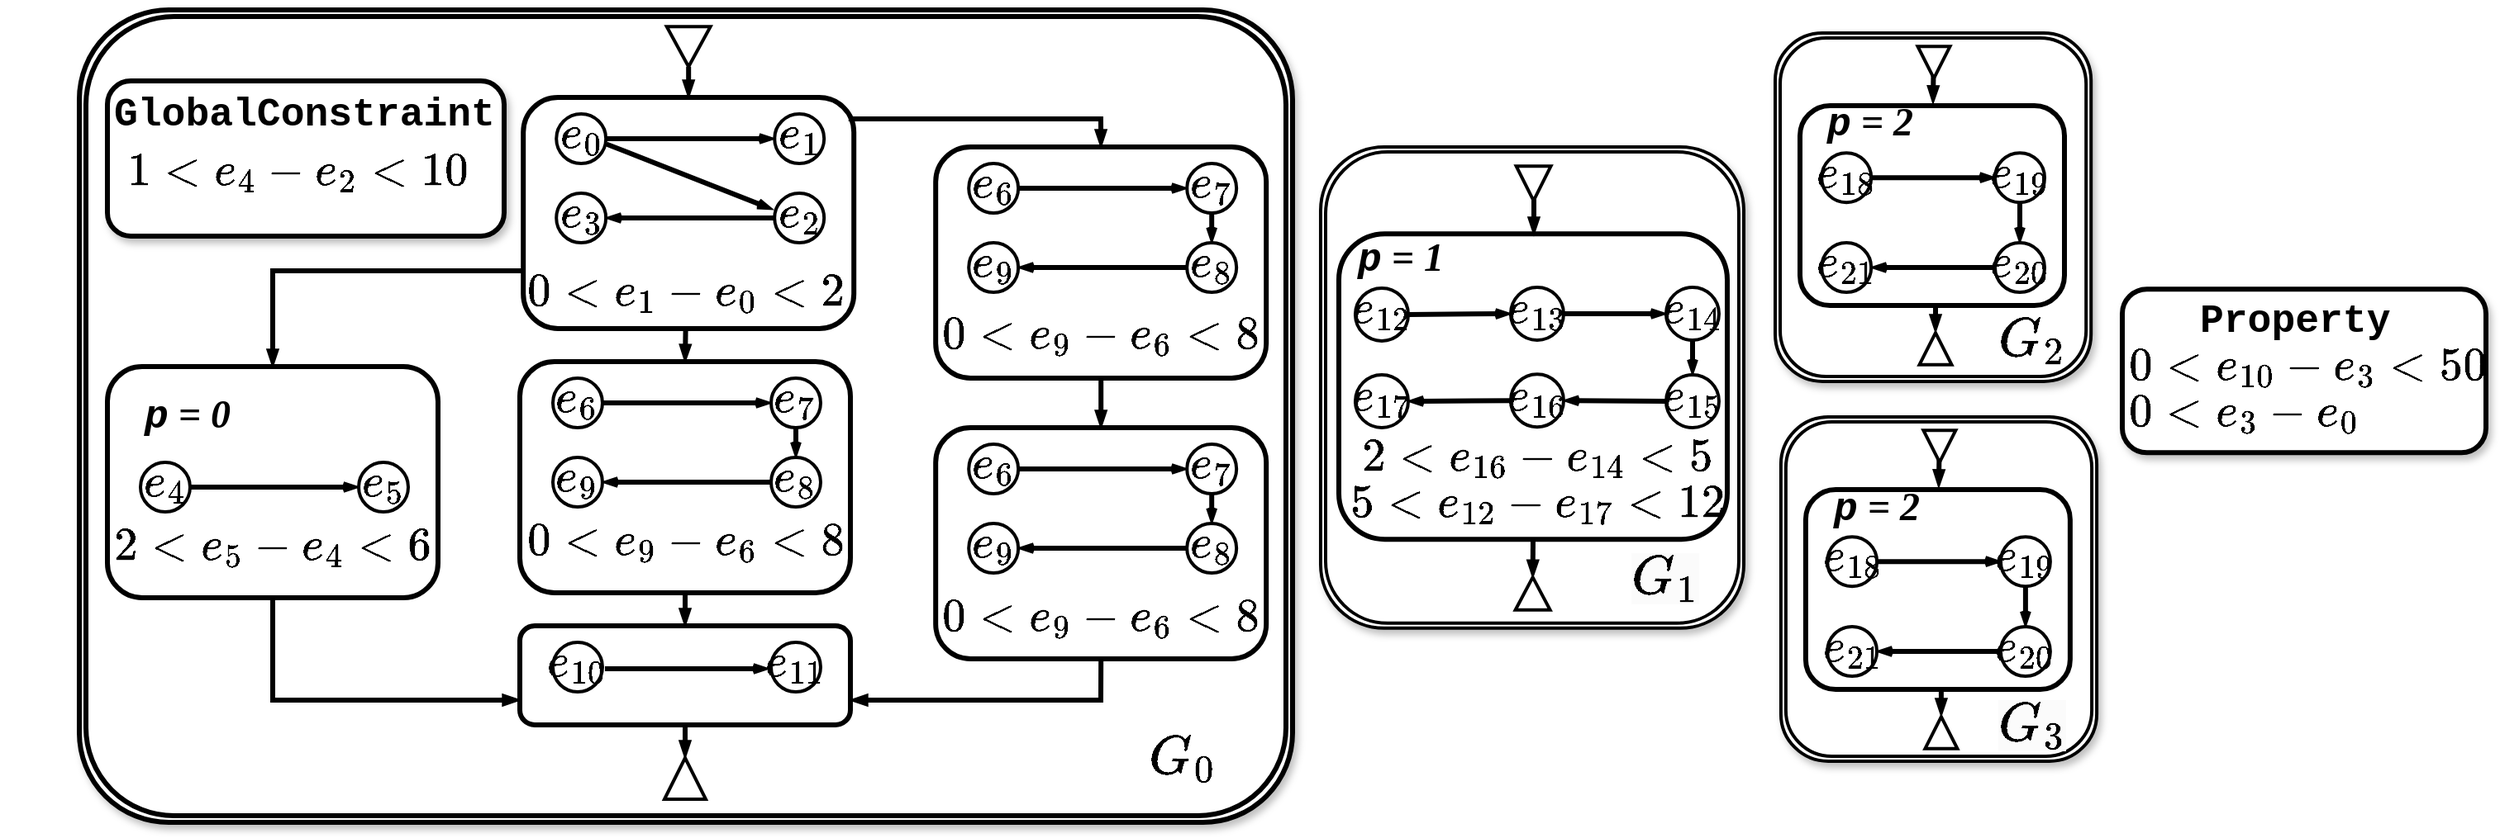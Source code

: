 <mxfile version="26.0.11">
  <diagram name="第 1 页" id="A0YR7lJyfYGj7gNkB49V">
    <mxGraphModel dx="1597" dy="1079" grid="1" gridSize="10" guides="1" tooltips="1" connect="1" arrows="1" fold="1" page="1" pageScale="1" pageWidth="850" pageHeight="1100" math="1" shadow="0">
      <root>
        <mxCell id="0" />
        <mxCell id="1" parent="0" />
        <mxCell id="TJSzPepRoVHSVJyFHpY5-1" value="" style="shape=ext;double=1;rounded=1;whiteSpace=wrap;html=1;strokeWidth=3;container=0;shadow=1;arcSize=11;fontColor=#000000;" vertex="1" parent="1">
          <mxGeometry x="117.997" y="180" width="734" height="492" as="geometry" />
        </mxCell>
        <mxCell id="TJSzPepRoVHSVJyFHpY5-2" value="" style="rounded=1;whiteSpace=wrap;html=1;strokeWidth=3;fontColor=#000000;" vertex="1" parent="1">
          <mxGeometry x="636.097" y="433" width="200" height="140" as="geometry" />
        </mxCell>
        <mxCell id="TJSzPepRoVHSVJyFHpY5-3" value="&lt;div style=&quot;text-align: left;&quot;&gt;&lt;span style=&quot;background-color: initial;&quot;&gt;&lt;font face=&quot;Courier New&quot; style=&quot;font-size: 24px;&quot;&gt;&lt;b style=&quot;&quot;&gt;\(0 &amp;lt; e_9 - e_6 &amp;lt; 8\)&lt;/b&gt;&lt;/font&gt;&lt;/span&gt;&lt;/div&gt;" style="text;html=1;align=center;verticalAlign=middle;resizable=0;points=[];autosize=1;strokeWidth=3;fontColor=#000000;" vertex="1" parent="1">
          <mxGeometry x="571.1" y="530.004" width="330" height="40" as="geometry" />
        </mxCell>
        <mxCell id="TJSzPepRoVHSVJyFHpY5-4" value="&lt;div style=&quot;text-align: left;&quot;&gt;&lt;span style=&quot;background-color: initial;&quot;&gt;&lt;font face=&quot;Courier New&quot; style=&quot;font-size: 24px;&quot;&gt;&lt;b style=&quot;&quot;&gt;\(e_7\)&lt;/b&gt;&lt;/font&gt;&lt;/span&gt;&lt;/div&gt;" style="ellipse;whiteSpace=wrap;html=1;aspect=fixed;strokeWidth=2;fontColor=#000000;" vertex="1" parent="1">
          <mxGeometry x="788.097" y="443" width="30" height="30" as="geometry" />
        </mxCell>
        <mxCell id="TJSzPepRoVHSVJyFHpY5-5" value="&lt;div style=&quot;text-align: left;&quot;&gt;&lt;span style=&quot;background-color: initial;&quot;&gt;&lt;font face=&quot;Courier New&quot; style=&quot;font-size: 24px;&quot;&gt;&lt;b style=&quot;&quot;&gt;\(e_6\)&lt;/b&gt;&lt;/font&gt;&lt;/span&gt;&lt;/div&gt;" style="ellipse;whiteSpace=wrap;html=1;aspect=fixed;strokeWidth=2;fontColor=#000000;" vertex="1" parent="1">
          <mxGeometry x="656.097" y="443" width="30" height="30" as="geometry" />
        </mxCell>
        <mxCell id="TJSzPepRoVHSVJyFHpY5-6" value="&lt;div style=&quot;text-align: left;&quot;&gt;&lt;span style=&quot;background-color: initial;&quot;&gt;&lt;font face=&quot;Courier New&quot; style=&quot;font-size: 24px;&quot;&gt;&lt;b style=&quot;&quot;&gt;\(e_9\)&lt;/b&gt;&lt;/font&gt;&lt;/span&gt;&lt;/div&gt;" style="ellipse;whiteSpace=wrap;html=1;aspect=fixed;strokeWidth=2;fontColor=#000000;" vertex="1" parent="1">
          <mxGeometry x="656.097" y="491" width="30" height="30" as="geometry" />
        </mxCell>
        <mxCell id="TJSzPepRoVHSVJyFHpY5-7" value="&lt;div style=&quot;text-align: left;&quot;&gt;&lt;span style=&quot;background-color: initial;&quot;&gt;&lt;font face=&quot;Courier New&quot; style=&quot;font-size: 24px;&quot;&gt;&lt;b style=&quot;&quot;&gt;\(e_8\)&lt;/b&gt;&lt;/font&gt;&lt;/span&gt;&lt;/div&gt;" style="ellipse;whiteSpace=wrap;html=1;aspect=fixed;strokeWidth=2;fontColor=#000000;" vertex="1" parent="1">
          <mxGeometry x="788.097" y="491" width="30" height="30" as="geometry" />
        </mxCell>
        <mxCell id="TJSzPepRoVHSVJyFHpY5-8" style="rounded=0;orthogonalLoop=1;jettySize=auto;html=1;endArrow=openThin;endFill=0;strokeWidth=3;endSize=3;entryX=0;entryY=0.5;entryDx=0;entryDy=0;exitX=1;exitY=0.5;exitDx=0;exitDy=0;startSize=3;fontColor=#000000;" edge="1" parent="1" source="TJSzPepRoVHSVJyFHpY5-5" target="TJSzPepRoVHSVJyFHpY5-4">
          <mxGeometry relative="1" as="geometry">
            <mxPoint x="486.722" y="487.849" as="sourcePoint" />
            <mxPoint x="494.332" y="489.164" as="targetPoint" />
          </mxGeometry>
        </mxCell>
        <mxCell id="TJSzPepRoVHSVJyFHpY5-9" style="rounded=0;orthogonalLoop=1;jettySize=auto;html=1;endArrow=openThin;endFill=0;strokeWidth=3;endSize=3;entryX=1;entryY=0.5;entryDx=0;entryDy=0;exitX=0;exitY=0.5;exitDx=0;exitDy=0;startSize=3;fontColor=#000000;" edge="1" parent="1" source="TJSzPepRoVHSVJyFHpY5-7" target="TJSzPepRoVHSVJyFHpY5-6">
          <mxGeometry relative="1" as="geometry">
            <mxPoint x="696.097" y="468" as="sourcePoint" />
            <mxPoint x="798.097" y="468" as="targetPoint" />
            <Array as="points" />
          </mxGeometry>
        </mxCell>
        <mxCell id="TJSzPepRoVHSVJyFHpY5-10" style="rounded=0;orthogonalLoop=1;jettySize=auto;html=1;endArrow=openThin;endFill=0;strokeWidth=3;endSize=3;entryX=0.5;entryY=0;entryDx=0;entryDy=0;exitX=0.5;exitY=1;exitDx=0;exitDy=0;startSize=3;fontColor=#000000;" edge="1" parent="1" source="TJSzPepRoVHSVJyFHpY5-4" target="TJSzPepRoVHSVJyFHpY5-7">
          <mxGeometry relative="1" as="geometry">
            <mxPoint x="798.097" y="513" as="sourcePoint" />
            <mxPoint x="696.097" y="513" as="targetPoint" />
            <Array as="points" />
          </mxGeometry>
        </mxCell>
        <mxCell id="TJSzPepRoVHSVJyFHpY5-11" value="" style="triangle;whiteSpace=wrap;html=1;rotation=90;fontColor=#000000;strokeWidth=2;" vertex="1" parent="1">
          <mxGeometry x="474.457" y="189" width="24.27" height="26.46" as="geometry" />
        </mxCell>
        <mxCell id="TJSzPepRoVHSVJyFHpY5-12" value="" style="rounded=1;whiteSpace=wrap;html=1;shadow=1;strokeWidth=3;fontColor=#000000;" vertex="1" parent="1">
          <mxGeometry x="134.997" y="223" width="240" height="94" as="geometry" />
        </mxCell>
        <mxCell id="TJSzPepRoVHSVJyFHpY5-13" value="&lt;span style=&quot;font-style: normal; font-variant-ligatures: normal; font-variant-caps: normal; letter-spacing: normal; orphans: 2; text-align: left; text-indent: 0px; text-transform: none; widows: 2; word-spacing: 0px; -webkit-text-stroke-width: 0px; white-space: nowrap; text-decoration-thickness: initial; text-decoration-style: initial; text-decoration-color: initial; float: none; display: inline !important;&quot;&gt;&lt;font style=&quot;font-size: 24px;&quot; face=&quot;Courier New&quot;&gt;&lt;b style=&quot;&quot;&gt;GlobalConstraint&lt;/b&gt;&lt;/font&gt;&lt;/span&gt;" style="text;whiteSpace=wrap;html=1;shadow=1;rounded=1;fontColor=#000000;" vertex="1" parent="1">
          <mxGeometry x="137.097" y="223" width="146.8" height="25.57" as="geometry" />
        </mxCell>
        <mxCell id="TJSzPepRoVHSVJyFHpY5-14" value="&lt;font style=&quot;font-size: 24px;&quot;&gt;\(1 &amp;lt; e_4 - e_2 &amp;lt; 10\)&lt;/font&gt;" style="text;html=1;align=center;verticalAlign=middle;whiteSpace=wrap;rounded=0;fontColor=#000000;" vertex="1" parent="1">
          <mxGeometry x="154.997" y="258.14" width="190" height="40" as="geometry" />
        </mxCell>
        <mxCell id="TJSzPepRoVHSVJyFHpY5-15" value="" style="triangle;whiteSpace=wrap;html=1;rotation=90;flipV=1;flipH=1;fontColor=#000000;strokeWidth=2;" vertex="1" parent="1">
          <mxGeometry x="471.997" y="633" width="25" height="25" as="geometry" />
        </mxCell>
        <mxCell id="TJSzPepRoVHSVJyFHpY5-16" value="" style="rounded=1;whiteSpace=wrap;html=1;strokeWidth=3;fontColor=#000000;" vertex="1" parent="1">
          <mxGeometry x="384.497" y="553" width="200" height="60" as="geometry" />
        </mxCell>
        <mxCell id="TJSzPepRoVHSVJyFHpY5-17" value="&lt;div style=&quot;text-align: left;&quot;&gt;&lt;span style=&quot;background-color: initial;&quot;&gt;&lt;font face=&quot;Courier New&quot; style=&quot;font-size: 24px;&quot;&gt;&lt;b style=&quot;&quot;&gt;\(e_{11}\)&lt;/b&gt;&lt;/font&gt;&lt;/span&gt;&lt;/div&gt;" style="ellipse;whiteSpace=wrap;html=1;aspect=fixed;strokeWidth=2;fontColor=#000000;" vertex="1" parent="1">
          <mxGeometry x="536.497" y="563" width="30" height="30" as="geometry" />
        </mxCell>
        <mxCell id="TJSzPepRoVHSVJyFHpY5-18" value="&lt;div style=&quot;text-align: left;&quot;&gt;&lt;span style=&quot;background-color: initial;&quot;&gt;&lt;font face=&quot;Courier New&quot; style=&quot;font-size: 24px;&quot;&gt;&lt;b style=&quot;&quot;&gt;\(e_{10}\)&lt;/b&gt;&lt;/font&gt;&lt;/span&gt;&lt;/div&gt;" style="ellipse;whiteSpace=wrap;html=1;aspect=fixed;strokeWidth=2;fontColor=#000000;" vertex="1" parent="1">
          <mxGeometry x="404.497" y="563" width="30" height="30" as="geometry" />
        </mxCell>
        <mxCell id="TJSzPepRoVHSVJyFHpY5-19" value="" style="rounded=1;whiteSpace=wrap;html=1;strokeWidth=3;fontColor=#000000;" vertex="1" parent="1">
          <mxGeometry x="386.597" y="233" width="200" height="140" as="geometry" />
        </mxCell>
        <mxCell id="TJSzPepRoVHSVJyFHpY5-20" value="&lt;div style=&quot;text-align: left;&quot;&gt;&lt;span style=&quot;background-color: initial;&quot;&gt;&lt;font face=&quot;Courier New&quot; style=&quot;font-size: 24px;&quot;&gt;&lt;b style=&quot;&quot;&gt;\(0 &amp;lt; e_1 - e_0 &amp;lt; 2\)&lt;/b&gt;&lt;/font&gt;&lt;/span&gt;&lt;/div&gt;" style="text;html=1;align=center;verticalAlign=middle;resizable=0;points=[];autosize=1;strokeWidth=3;fontColor=#000000;" vertex="1" parent="1">
          <mxGeometry x="319.5" y="333.004" width="330" height="40" as="geometry" />
        </mxCell>
        <mxCell id="TJSzPepRoVHSVJyFHpY5-21" value="&lt;div style=&quot;text-align: left;&quot;&gt;&lt;span style=&quot;background-color: initial;&quot;&gt;&lt;font face=&quot;Courier New&quot; style=&quot;font-size: 24px;&quot;&gt;&lt;b style=&quot;&quot;&gt;\(e_1\)&lt;/b&gt;&lt;/font&gt;&lt;/span&gt;&lt;/div&gt;" style="ellipse;whiteSpace=wrap;html=1;aspect=fixed;strokeWidth=2;fontColor=#000000;" vertex="1" parent="1">
          <mxGeometry x="538.597" y="243" width="30" height="30" as="geometry" />
        </mxCell>
        <mxCell id="TJSzPepRoVHSVJyFHpY5-22" value="&lt;div style=&quot;text-align: left;&quot;&gt;&lt;span style=&quot;background-color: initial;&quot;&gt;&lt;font face=&quot;Courier New&quot; style=&quot;font-size: 24px;&quot;&gt;&lt;b style=&quot;&quot;&gt;\(e_0\)&lt;/b&gt;&lt;/font&gt;&lt;/span&gt;&lt;/div&gt;" style="ellipse;whiteSpace=wrap;html=1;aspect=fixed;strokeWidth=2;fontColor=#000000;" vertex="1" parent="1">
          <mxGeometry x="406.597" y="243" width="30" height="30" as="geometry" />
        </mxCell>
        <mxCell id="TJSzPepRoVHSVJyFHpY5-23" value="&lt;div style=&quot;text-align: left;&quot;&gt;&lt;span style=&quot;background-color: initial;&quot;&gt;&lt;font face=&quot;Courier New&quot; style=&quot;font-size: 24px;&quot;&gt;&lt;b style=&quot;&quot;&gt;\(e_3\)&lt;/b&gt;&lt;/font&gt;&lt;/span&gt;&lt;/div&gt;" style="ellipse;whiteSpace=wrap;html=1;aspect=fixed;strokeWidth=2;fontColor=#000000;" vertex="1" parent="1">
          <mxGeometry x="406.597" y="291" width="30" height="30" as="geometry" />
        </mxCell>
        <mxCell id="TJSzPepRoVHSVJyFHpY5-24" value="&lt;div style=&quot;text-align: left;&quot;&gt;&lt;span style=&quot;background-color: initial;&quot;&gt;&lt;font face=&quot;Courier New&quot; style=&quot;font-size: 24px;&quot;&gt;&lt;b style=&quot;&quot;&gt;\(e_2\)&lt;/b&gt;&lt;/font&gt;&lt;/span&gt;&lt;/div&gt;" style="ellipse;whiteSpace=wrap;html=1;aspect=fixed;strokeWidth=2;fontColor=#000000;" vertex="1" parent="1">
          <mxGeometry x="538.597" y="291" width="30" height="30" as="geometry" />
        </mxCell>
        <mxCell id="TJSzPepRoVHSVJyFHpY5-25" style="rounded=0;orthogonalLoop=1;jettySize=auto;html=1;endArrow=openThin;endFill=0;strokeWidth=3;endSize=3;entryX=0;entryY=0.5;entryDx=0;entryDy=0;exitX=1;exitY=0.5;exitDx=0;exitDy=0;startSize=3;fontColor=#000000;" edge="1" parent="1" source="TJSzPepRoVHSVJyFHpY5-22" target="TJSzPepRoVHSVJyFHpY5-21">
          <mxGeometry relative="1" as="geometry">
            <mxPoint x="237.222" y="287.849" as="sourcePoint" />
            <mxPoint x="244.832" y="289.164" as="targetPoint" />
          </mxGeometry>
        </mxCell>
        <mxCell id="TJSzPepRoVHSVJyFHpY5-26" style="rounded=0;orthogonalLoop=1;jettySize=auto;html=1;endArrow=openThin;endFill=0;strokeWidth=3;endSize=3;entryX=1;entryY=0.5;entryDx=0;entryDy=0;exitX=0;exitY=0.5;exitDx=0;exitDy=0;startSize=3;fontColor=#000000;" edge="1" parent="1" source="TJSzPepRoVHSVJyFHpY5-24" target="TJSzPepRoVHSVJyFHpY5-23">
          <mxGeometry relative="1" as="geometry">
            <mxPoint x="446.597" y="268" as="sourcePoint" />
            <mxPoint x="548.597" y="268" as="targetPoint" />
            <Array as="points" />
          </mxGeometry>
        </mxCell>
        <mxCell id="TJSzPepRoVHSVJyFHpY5-27" style="rounded=0;orthogonalLoop=1;jettySize=auto;html=1;endArrow=openThin;endFill=0;strokeWidth=3;endSize=3;entryX=-0.042;entryY=0.326;entryDx=0;entryDy=0;exitX=1.01;exitY=0.607;exitDx=0;exitDy=0;startSize=3;exitPerimeter=0;entryPerimeter=0;fontColor=#000000;" edge="1" parent="1" source="TJSzPepRoVHSVJyFHpY5-22" target="TJSzPepRoVHSVJyFHpY5-24">
          <mxGeometry relative="1" as="geometry">
            <mxPoint x="548.597" y="313" as="sourcePoint" />
            <mxPoint x="446.597" y="313" as="targetPoint" />
            <Array as="points" />
          </mxGeometry>
        </mxCell>
        <mxCell id="TJSzPepRoVHSVJyFHpY5-28" value="" style="rounded=1;whiteSpace=wrap;html=1;strokeWidth=3;fontColor=#000000;" vertex="1" parent="1">
          <mxGeometry x="384.497" y="393" width="200" height="140" as="geometry" />
        </mxCell>
        <mxCell id="TJSzPepRoVHSVJyFHpY5-29" value="&lt;div style=&quot;text-align: left;&quot;&gt;&lt;span style=&quot;background-color: initial;&quot;&gt;&lt;font face=&quot;Courier New&quot; style=&quot;font-size: 24px;&quot;&gt;&lt;b style=&quot;&quot;&gt;\(0 &amp;lt; e_9 - e_6 &amp;lt; 8\)&lt;/b&gt;&lt;/font&gt;&lt;/span&gt;&lt;/div&gt;" style="text;html=1;align=center;verticalAlign=middle;resizable=0;points=[];autosize=1;strokeWidth=3;fontColor=#000000;" vertex="1" parent="1">
          <mxGeometry x="319.5" y="484.004" width="330" height="40" as="geometry" />
        </mxCell>
        <mxCell id="TJSzPepRoVHSVJyFHpY5-30" value="&lt;div style=&quot;text-align: left;&quot;&gt;&lt;span style=&quot;background-color: initial;&quot;&gt;&lt;font face=&quot;Courier New&quot; style=&quot;font-size: 24px;&quot;&gt;&lt;b style=&quot;&quot;&gt;\(e_7\)&lt;/b&gt;&lt;/font&gt;&lt;/span&gt;&lt;/div&gt;" style="ellipse;whiteSpace=wrap;html=1;aspect=fixed;strokeWidth=2;fontColor=#000000;" vertex="1" parent="1">
          <mxGeometry x="536.497" y="403" width="30" height="30" as="geometry" />
        </mxCell>
        <mxCell id="TJSzPepRoVHSVJyFHpY5-31" value="&lt;div style=&quot;text-align: left;&quot;&gt;&lt;span style=&quot;background-color: initial;&quot;&gt;&lt;font face=&quot;Courier New&quot; style=&quot;font-size: 24px;&quot;&gt;&lt;b style=&quot;&quot;&gt;\(e_6\)&lt;/b&gt;&lt;/font&gt;&lt;/span&gt;&lt;/div&gt;" style="ellipse;whiteSpace=wrap;html=1;aspect=fixed;strokeWidth=2;fontColor=#000000;" vertex="1" parent="1">
          <mxGeometry x="404.497" y="403" width="30" height="30" as="geometry" />
        </mxCell>
        <mxCell id="TJSzPepRoVHSVJyFHpY5-32" value="&lt;div style=&quot;text-align: left;&quot;&gt;&lt;span style=&quot;background-color: initial;&quot;&gt;&lt;font face=&quot;Courier New&quot; style=&quot;font-size: 24px;&quot;&gt;&lt;b style=&quot;&quot;&gt;\(e_9\)&lt;/b&gt;&lt;/font&gt;&lt;/span&gt;&lt;/div&gt;" style="ellipse;whiteSpace=wrap;html=1;aspect=fixed;strokeWidth=2;fontColor=#000000;" vertex="1" parent="1">
          <mxGeometry x="404.497" y="451" width="30" height="30" as="geometry" />
        </mxCell>
        <mxCell id="TJSzPepRoVHSVJyFHpY5-33" value="&lt;div style=&quot;text-align: left;&quot;&gt;&lt;span style=&quot;background-color: initial;&quot;&gt;&lt;font face=&quot;Courier New&quot; style=&quot;font-size: 24px;&quot;&gt;&lt;b style=&quot;&quot;&gt;\(e_8\)&lt;/b&gt;&lt;/font&gt;&lt;/span&gt;&lt;/div&gt;" style="ellipse;whiteSpace=wrap;html=1;aspect=fixed;strokeWidth=2;fontColor=#000000;" vertex="1" parent="1">
          <mxGeometry x="536.497" y="451" width="30" height="30" as="geometry" />
        </mxCell>
        <mxCell id="TJSzPepRoVHSVJyFHpY5-34" style="rounded=0;orthogonalLoop=1;jettySize=auto;html=1;endArrow=openThin;endFill=0;strokeWidth=3;endSize=3;entryX=0;entryY=0.5;entryDx=0;entryDy=0;exitX=1;exitY=0.5;exitDx=0;exitDy=0;startSize=3;fontColor=#000000;" edge="1" parent="1" source="TJSzPepRoVHSVJyFHpY5-31" target="TJSzPepRoVHSVJyFHpY5-30">
          <mxGeometry relative="1" as="geometry">
            <mxPoint x="235.122" y="447.849" as="sourcePoint" />
            <mxPoint x="242.732" y="449.164" as="targetPoint" />
          </mxGeometry>
        </mxCell>
        <mxCell id="TJSzPepRoVHSVJyFHpY5-35" style="rounded=0;orthogonalLoop=1;jettySize=auto;html=1;endArrow=openThin;endFill=0;strokeWidth=3;endSize=3;entryX=1;entryY=0.5;entryDx=0;entryDy=0;exitX=0;exitY=0.5;exitDx=0;exitDy=0;startSize=3;fontColor=#000000;" edge="1" parent="1" source="TJSzPepRoVHSVJyFHpY5-33" target="TJSzPepRoVHSVJyFHpY5-32">
          <mxGeometry relative="1" as="geometry">
            <mxPoint x="444.497" y="428" as="sourcePoint" />
            <mxPoint x="546.497" y="428" as="targetPoint" />
            <Array as="points" />
          </mxGeometry>
        </mxCell>
        <mxCell id="TJSzPepRoVHSVJyFHpY5-36" style="rounded=0;orthogonalLoop=1;jettySize=auto;html=1;endArrow=openThin;endFill=0;strokeWidth=3;endSize=3;entryX=0.5;entryY=0;entryDx=0;entryDy=0;exitX=0.5;exitY=1;exitDx=0;exitDy=0;startSize=3;fontColor=#000000;" edge="1" parent="1" source="TJSzPepRoVHSVJyFHpY5-30" target="TJSzPepRoVHSVJyFHpY5-33">
          <mxGeometry relative="1" as="geometry">
            <mxPoint x="546.497" y="473" as="sourcePoint" />
            <mxPoint x="444.497" y="473" as="targetPoint" />
            <Array as="points" />
          </mxGeometry>
        </mxCell>
        <mxCell id="TJSzPepRoVHSVJyFHpY5-37" value="" style="rounded=1;whiteSpace=wrap;html=1;strokeWidth=3;fontColor=#000000;" vertex="1" parent="1">
          <mxGeometry x="134.997" y="396" width="200" height="140" as="geometry" />
        </mxCell>
        <mxCell id="TJSzPepRoVHSVJyFHpY5-38" value="&lt;div style=&quot;text-align: left;&quot;&gt;&lt;span style=&quot;background-color: initial;&quot;&gt;&lt;font face=&quot;Courier New&quot; style=&quot;font-size: 24px;&quot;&gt;&lt;b style=&quot;&quot;&gt;\(2 &amp;lt; e_5 - e_4 &amp;lt; 6\)&lt;/b&gt;&lt;/font&gt;&lt;/span&gt;&lt;/div&gt;" style="text;html=1;align=center;verticalAlign=middle;resizable=0;points=[];autosize=1;strokeWidth=3;fontColor=#000000;" vertex="1" parent="1">
          <mxGeometry x="70" y="487.004" width="330" height="40" as="geometry" />
        </mxCell>
        <mxCell id="TJSzPepRoVHSVJyFHpY5-39" value="&lt;div style=&quot;text-align: left;&quot;&gt;&lt;span style=&quot;background-color: initial;&quot;&gt;&lt;font face=&quot;Courier New&quot; style=&quot;font-size: 24px;&quot;&gt;&lt;b style=&quot;&quot;&gt;\(e_4\)&lt;/b&gt;&lt;/font&gt;&lt;/span&gt;&lt;/div&gt;" style="ellipse;whiteSpace=wrap;html=1;aspect=fixed;strokeWidth=2;fontColor=#000000;" vertex="1" parent="1">
          <mxGeometry x="154.997" y="454" width="30" height="30" as="geometry" />
        </mxCell>
        <mxCell id="TJSzPepRoVHSVJyFHpY5-40" value="&lt;div style=&quot;text-align: left;&quot;&gt;&lt;span style=&quot;background-color: initial;&quot;&gt;&lt;font face=&quot;Courier New&quot; style=&quot;font-size: 24px;&quot;&gt;&lt;b style=&quot;&quot;&gt;\(e_5\)&lt;/b&gt;&lt;/font&gt;&lt;/span&gt;&lt;/div&gt;" style="ellipse;whiteSpace=wrap;html=1;aspect=fixed;strokeWidth=2;fontColor=#000000;" vertex="1" parent="1">
          <mxGeometry x="286.997" y="454" width="30" height="30" as="geometry" />
        </mxCell>
        <mxCell id="TJSzPepRoVHSVJyFHpY5-41" style="rounded=0;orthogonalLoop=1;jettySize=auto;html=1;endArrow=openThin;endFill=0;strokeWidth=3;endSize=3;entryX=0;entryY=0.5;entryDx=0;entryDy=0;exitX=1;exitY=0.5;exitDx=0;exitDy=0;startSize=3;fontColor=#000000;" edge="1" parent="1" source="TJSzPepRoVHSVJyFHpY5-39" target="TJSzPepRoVHSVJyFHpY5-40">
          <mxGeometry relative="1" as="geometry">
            <mxPoint x="194.997" y="431" as="sourcePoint" />
            <mxPoint x="296.997" y="431" as="targetPoint" />
            <Array as="points" />
          </mxGeometry>
        </mxCell>
        <mxCell id="TJSzPepRoVHSVJyFHpY5-42" value="&lt;font style=&quot;font-size: 24px;&quot;&gt;&lt;b style=&quot;&quot;&gt;&lt;i style=&quot;&quot;&gt;&lt;font face=&quot;Georgia&quot; style=&quot;&quot;&gt;&amp;nbsp;&lt;/font&gt;&lt;font face=&quot;Courier New&quot; style=&quot;&quot;&gt;p&lt;/font&gt;&lt;font face=&quot;Georgia&quot; style=&quot;&quot;&gt; = &lt;/font&gt;&lt;font style=&quot;&quot; face=&quot;Comic Sans MS&quot;&gt;0&lt;/font&gt;&lt;/i&gt;&lt;/b&gt;&lt;/font&gt;" style="text;html=1;align=center;verticalAlign=middle;resizable=0;points=[];autosize=1;strokeWidth=3;fontColor=#000000;" vertex="1" parent="1">
          <mxGeometry x="134.997" y="401" width="90" height="50" as="geometry" />
        </mxCell>
        <mxCell id="TJSzPepRoVHSVJyFHpY5-43" value="" style="rounded=1;whiteSpace=wrap;html=1;strokeWidth=3;fontColor=#000000;" vertex="1" parent="1">
          <mxGeometry x="636.097" y="263" width="200" height="140" as="geometry" />
        </mxCell>
        <mxCell id="TJSzPepRoVHSVJyFHpY5-44" value="&lt;div style=&quot;text-align: left;&quot;&gt;&lt;span style=&quot;background-color: initial;&quot;&gt;&lt;font face=&quot;Courier New&quot; style=&quot;font-size: 24px;&quot;&gt;&lt;b style=&quot;&quot;&gt;\(0 &amp;lt; e_9 - e_6 &amp;lt; 8\)&lt;/b&gt;&lt;/font&gt;&lt;/span&gt;&lt;/div&gt;" style="text;html=1;align=center;verticalAlign=middle;resizable=0;points=[];autosize=1;strokeWidth=3;fontColor=#000000;" vertex="1" parent="1">
          <mxGeometry x="571.1" y="359.004" width="330" height="40" as="geometry" />
        </mxCell>
        <mxCell id="TJSzPepRoVHSVJyFHpY5-45" value="&lt;div style=&quot;text-align: left;&quot;&gt;&lt;span style=&quot;background-color: initial;&quot;&gt;&lt;font face=&quot;Courier New&quot; style=&quot;font-size: 24px;&quot;&gt;&lt;b style=&quot;&quot;&gt;\(e_7\)&lt;/b&gt;&lt;/font&gt;&lt;/span&gt;&lt;/div&gt;" style="ellipse;whiteSpace=wrap;html=1;aspect=fixed;strokeWidth=2;fontColor=#000000;" vertex="1" parent="1">
          <mxGeometry x="788.097" y="273" width="30" height="30" as="geometry" />
        </mxCell>
        <mxCell id="TJSzPepRoVHSVJyFHpY5-46" value="&lt;div style=&quot;text-align: left;&quot;&gt;&lt;span style=&quot;background-color: initial;&quot;&gt;&lt;font face=&quot;Courier New&quot; style=&quot;font-size: 24px;&quot;&gt;&lt;b style=&quot;&quot;&gt;\(e_6\)&lt;/b&gt;&lt;/font&gt;&lt;/span&gt;&lt;/div&gt;" style="ellipse;whiteSpace=wrap;html=1;aspect=fixed;strokeWidth=2;fontColor=#000000;" vertex="1" parent="1">
          <mxGeometry x="656.097" y="273" width="30" height="30" as="geometry" />
        </mxCell>
        <mxCell id="TJSzPepRoVHSVJyFHpY5-47" value="&lt;div style=&quot;text-align: left;&quot;&gt;&lt;span style=&quot;background-color: initial;&quot;&gt;&lt;font face=&quot;Courier New&quot; style=&quot;font-size: 24px;&quot;&gt;&lt;b style=&quot;&quot;&gt;\(e_9\)&lt;/b&gt;&lt;/font&gt;&lt;/span&gt;&lt;/div&gt;" style="ellipse;whiteSpace=wrap;html=1;aspect=fixed;strokeWidth=2;fontColor=#000000;" vertex="1" parent="1">
          <mxGeometry x="656.097" y="321" width="30" height="30" as="geometry" />
        </mxCell>
        <mxCell id="TJSzPepRoVHSVJyFHpY5-48" value="&lt;div style=&quot;text-align: left;&quot;&gt;&lt;span style=&quot;background-color: initial;&quot;&gt;&lt;font face=&quot;Courier New&quot; style=&quot;font-size: 24px;&quot;&gt;&lt;b style=&quot;&quot;&gt;\(e_8\)&lt;/b&gt;&lt;/font&gt;&lt;/span&gt;&lt;/div&gt;" style="ellipse;whiteSpace=wrap;html=1;aspect=fixed;strokeWidth=2;fontColor=#000000;" vertex="1" parent="1">
          <mxGeometry x="788.097" y="321" width="30" height="30" as="geometry" />
        </mxCell>
        <mxCell id="TJSzPepRoVHSVJyFHpY5-49" style="rounded=0;orthogonalLoop=1;jettySize=auto;html=1;endArrow=openThin;endFill=0;strokeWidth=3;endSize=3;entryX=0;entryY=0.5;entryDx=0;entryDy=0;exitX=1;exitY=0.5;exitDx=0;exitDy=0;startSize=3;fontColor=#000000;" edge="1" parent="1" source="TJSzPepRoVHSVJyFHpY5-46" target="TJSzPepRoVHSVJyFHpY5-45">
          <mxGeometry relative="1" as="geometry">
            <mxPoint x="486.722" y="317.849" as="sourcePoint" />
            <mxPoint x="494.332" y="319.164" as="targetPoint" />
          </mxGeometry>
        </mxCell>
        <mxCell id="TJSzPepRoVHSVJyFHpY5-50" style="rounded=0;orthogonalLoop=1;jettySize=auto;html=1;endArrow=openThin;endFill=0;strokeWidth=3;endSize=3;entryX=1;entryY=0.5;entryDx=0;entryDy=0;exitX=0;exitY=0.5;exitDx=0;exitDy=0;startSize=3;fontColor=#000000;" edge="1" parent="1" source="TJSzPepRoVHSVJyFHpY5-48" target="TJSzPepRoVHSVJyFHpY5-47">
          <mxGeometry relative="1" as="geometry">
            <mxPoint x="696.097" y="298" as="sourcePoint" />
            <mxPoint x="798.097" y="298" as="targetPoint" />
            <Array as="points" />
          </mxGeometry>
        </mxCell>
        <mxCell id="TJSzPepRoVHSVJyFHpY5-51" style="rounded=0;orthogonalLoop=1;jettySize=auto;html=1;endArrow=openThin;endFill=0;strokeWidth=3;endSize=3;entryX=0.5;entryY=0;entryDx=0;entryDy=0;exitX=0.5;exitY=1;exitDx=0;exitDy=0;startSize=3;fontColor=#000000;" edge="1" parent="1" source="TJSzPepRoVHSVJyFHpY5-45" target="TJSzPepRoVHSVJyFHpY5-48">
          <mxGeometry relative="1" as="geometry">
            <mxPoint x="798.097" y="343" as="sourcePoint" />
            <mxPoint x="696.097" y="343" as="targetPoint" />
            <Array as="points" />
          </mxGeometry>
        </mxCell>
        <mxCell id="TJSzPepRoVHSVJyFHpY5-52" style="rounded=0;orthogonalLoop=1;jettySize=auto;html=1;endArrow=blockThin;endFill=1;endSize=3;strokeWidth=3;startSize=3;jumpSize=3;exitX=1;exitY=0.5;exitDx=0;exitDy=0;entryX=0.5;entryY=0;entryDx=0;entryDy=0;fontColor=#000000;" edge="1" parent="1" source="TJSzPepRoVHSVJyFHpY5-11" target="TJSzPepRoVHSVJyFHpY5-19">
          <mxGeometry relative="1" as="geometry">
            <mxPoint x="-208.003" y="-305" as="sourcePoint" />
            <mxPoint x="-208.003" y="-281" as="targetPoint" />
          </mxGeometry>
        </mxCell>
        <mxCell id="TJSzPepRoVHSVJyFHpY5-53" style="rounded=0;orthogonalLoop=1;jettySize=auto;html=1;endArrow=blockThin;endFill=1;endSize=3;strokeWidth=3;startSize=3;jumpSize=3;exitX=0.491;exitY=1.007;exitDx=0;exitDy=0;entryX=0.5;entryY=0;entryDx=0;entryDy=0;exitPerimeter=0;fontColor=#000000;" edge="1" parent="1" source="TJSzPepRoVHSVJyFHpY5-19" target="TJSzPepRoVHSVJyFHpY5-28">
          <mxGeometry relative="1" as="geometry">
            <mxPoint x="496.997" y="224" as="sourcePoint" />
            <mxPoint x="496.997" y="243" as="targetPoint" />
            <Array as="points" />
          </mxGeometry>
        </mxCell>
        <mxCell id="TJSzPepRoVHSVJyFHpY5-54" style="rounded=0;orthogonalLoop=1;jettySize=auto;html=1;endArrow=blockThin;endFill=1;endSize=3;strokeWidth=3;startSize=3;jumpSize=3;exitX=0.5;exitY=1;exitDx=0;exitDy=0;entryX=0.5;entryY=0;entryDx=0;entryDy=0;fontColor=#000000;" edge="1" parent="1" source="TJSzPepRoVHSVJyFHpY5-28" target="TJSzPepRoVHSVJyFHpY5-16">
          <mxGeometry relative="1" as="geometry">
            <mxPoint x="496.997" y="383" as="sourcePoint" />
            <mxPoint x="494.997" y="403" as="targetPoint" />
          </mxGeometry>
        </mxCell>
        <mxCell id="TJSzPepRoVHSVJyFHpY5-55" style="rounded=0;orthogonalLoop=1;jettySize=auto;html=1;endArrow=blockThin;endFill=1;endSize=3;strokeWidth=3;startSize=3;jumpSize=3;exitX=0.5;exitY=1;exitDx=0;exitDy=0;entryX=0;entryY=0.5;entryDx=0;entryDy=0;fontColor=#000000;" edge="1" parent="1" source="TJSzPepRoVHSVJyFHpY5-16" target="TJSzPepRoVHSVJyFHpY5-15">
          <mxGeometry relative="1" as="geometry">
            <mxPoint x="494.997" y="543" as="sourcePoint" />
            <mxPoint x="494.997" y="563" as="targetPoint" />
          </mxGeometry>
        </mxCell>
        <mxCell id="TJSzPepRoVHSVJyFHpY5-56" style="rounded=0;orthogonalLoop=1;jettySize=auto;html=1;endArrow=blockThin;endFill=1;endSize=3;strokeWidth=3;startSize=3;jumpSize=3;exitX=0.984;exitY=0.093;exitDx=0;exitDy=0;entryX=0.5;entryY=0;entryDx=0;entryDy=0;exitPerimeter=0;fontColor=#000000;" edge="1" parent="1" source="TJSzPepRoVHSVJyFHpY5-19" target="TJSzPepRoVHSVJyFHpY5-43">
          <mxGeometry relative="1" as="geometry">
            <mxPoint x="496.997" y="224" as="sourcePoint" />
            <mxPoint x="496.997" y="243" as="targetPoint" />
            <Array as="points">
              <mxPoint x="735.997" y="246" />
            </Array>
          </mxGeometry>
        </mxCell>
        <mxCell id="TJSzPepRoVHSVJyFHpY5-57" style="rounded=0;orthogonalLoop=1;jettySize=auto;html=1;endArrow=blockThin;endFill=1;endSize=3;strokeWidth=3;startSize=3;jumpSize=3;exitX=0.5;exitY=1;exitDx=0;exitDy=0;fontColor=#000000;" edge="1" parent="1" source="TJSzPepRoVHSVJyFHpY5-43" target="TJSzPepRoVHSVJyFHpY5-2">
          <mxGeometry relative="1" as="geometry">
            <mxPoint x="494.997" y="384" as="sourcePoint" />
            <mxPoint x="494.997" y="403" as="targetPoint" />
            <Array as="points" />
          </mxGeometry>
        </mxCell>
        <mxCell id="TJSzPepRoVHSVJyFHpY5-58" style="rounded=0;orthogonalLoop=1;jettySize=auto;html=1;endArrow=blockThin;endFill=1;endSize=3;strokeWidth=3;startSize=3;jumpSize=3;exitX=0.5;exitY=1;exitDx=0;exitDy=0;entryX=1;entryY=0.75;entryDx=0;entryDy=0;fontColor=#000000;" edge="1" parent="1" source="TJSzPepRoVHSVJyFHpY5-2" target="TJSzPepRoVHSVJyFHpY5-16">
          <mxGeometry relative="1" as="geometry">
            <mxPoint x="745.997" y="413" as="sourcePoint" />
            <mxPoint x="745.997" y="443" as="targetPoint" />
            <Array as="points">
              <mxPoint x="735.997" y="598" />
            </Array>
          </mxGeometry>
        </mxCell>
        <mxCell id="TJSzPepRoVHSVJyFHpY5-59" style="rounded=0;orthogonalLoop=1;jettySize=auto;html=1;endArrow=blockThin;endFill=1;endSize=3;strokeWidth=3;startSize=3;jumpSize=3;exitX=0.5;exitY=1;exitDx=0;exitDy=0;entryX=0;entryY=0.75;entryDx=0;entryDy=0;fontColor=#000000;" edge="1" parent="1" source="TJSzPepRoVHSVJyFHpY5-37" target="TJSzPepRoVHSVJyFHpY5-16">
          <mxGeometry relative="1" as="geometry">
            <mxPoint x="494.997" y="384" as="sourcePoint" />
            <mxPoint x="494.997" y="403" as="targetPoint" />
            <Array as="points">
              <mxPoint x="234.997" y="598" />
            </Array>
          </mxGeometry>
        </mxCell>
        <mxCell id="TJSzPepRoVHSVJyFHpY5-60" style="rounded=0;orthogonalLoop=1;jettySize=auto;html=1;endArrow=blockThin;endFill=1;endSize=3;strokeWidth=3;startSize=3;jumpSize=3;exitX=0;exitY=0.75;exitDx=0;exitDy=0;entryX=0.5;entryY=0;entryDx=0;entryDy=0;fontColor=#000000;" edge="1" parent="1" source="TJSzPepRoVHSVJyFHpY5-19" target="TJSzPepRoVHSVJyFHpY5-37">
          <mxGeometry relative="1" as="geometry">
            <mxPoint x="494.997" y="543" as="sourcePoint" />
            <mxPoint x="494.997" y="563" as="targetPoint" />
            <Array as="points">
              <mxPoint x="234.997" y="338" />
            </Array>
          </mxGeometry>
        </mxCell>
        <mxCell id="TJSzPepRoVHSVJyFHpY5-61" value="" style="shape=ext;double=1;rounded=1;whiteSpace=wrap;html=1;strokeWidth=2;container=0;shadow=1;fontColor=#000000;" vertex="1" parent="1">
          <mxGeometry x="1147.447" y="426.5" width="191.1" height="208.5" as="geometry" />
        </mxCell>
        <mxCell id="TJSzPepRoVHSVJyFHpY5-62" value="" style="triangle;whiteSpace=wrap;html=1;rotation=90;flipV=1;flipH=1;fontColor=#000000;strokeWidth=2;" vertex="1" parent="1">
          <mxGeometry x="1234.767" y="607.94" width="19.37" height="19.56" as="geometry" />
        </mxCell>
        <mxCell id="TJSzPepRoVHSVJyFHpY5-63" style="rounded=0;orthogonalLoop=1;jettySize=auto;html=1;endArrow=blockThin;endFill=1;endSize=3;strokeWidth=3;startSize=3;jumpSize=3;entryX=0.503;entryY=-0.013;entryDx=0;entryDy=0;entryPerimeter=0;exitX=1;exitY=0.5;exitDx=0;exitDy=0;fontColor=#000000;" edge="1" parent="1" source="TJSzPepRoVHSVJyFHpY5-87" target="TJSzPepRoVHSVJyFHpY5-88">
          <mxGeometry relative="1" as="geometry">
            <mxPoint x="1248.447" y="439.5" as="sourcePoint" />
            <mxPoint x="859.447" y="680.5" as="targetPoint" />
            <Array as="points" />
          </mxGeometry>
        </mxCell>
        <mxCell id="TJSzPepRoVHSVJyFHpY5-64" value="" style="shape=ext;double=1;rounded=1;whiteSpace=wrap;html=1;strokeWidth=2;container=0;shadow=1;fontColor=#000000;" vertex="1" parent="1">
          <mxGeometry x="868.997" y="263" width="256" height="291.43" as="geometry" />
        </mxCell>
        <mxCell id="TJSzPepRoVHSVJyFHpY5-65" value="" style="rounded=1;whiteSpace=wrap;html=1;shadow=1;strokeWidth=3;fontColor=#000000;" vertex="1" parent="1">
          <mxGeometry x="1353.997" y="349.14" width="220" height="99" as="geometry" />
        </mxCell>
        <mxCell id="TJSzPepRoVHSVJyFHpY5-66" value="&lt;font face=&quot;Courier New&quot; style=&quot;font-size: 24px;&quot;&gt;&lt;span style=&quot;text-wrap: nowrap;&quot;&gt;&lt;b style=&quot;&quot;&gt;Property&lt;/b&gt;&lt;/span&gt;&lt;/font&gt;" style="text;whiteSpace=wrap;html=1;shadow=1;rounded=1;align=left;fontColor=#000000;" vertex="1" parent="1">
          <mxGeometry x="1398.997" y="348.0" width="146.8" height="25.57" as="geometry" />
        </mxCell>
        <mxCell id="TJSzPepRoVHSVJyFHpY5-67" value="&lt;font style=&quot;font-size: 24px;&quot;&gt;\(0 &amp;lt; e_{10} - e_3 &amp;lt; 50\)&lt;br&gt;&lt;span style=&quot;&quot;&gt;\(0 &amp;lt; e_3 - e_0\)&lt;/span&gt;&lt;/font&gt;" style="text;html=1;align=left;verticalAlign=middle;whiteSpace=wrap;rounded=0;fontColor=#000000;" vertex="1" parent="1">
          <mxGeometry x="1355.997" y="395.14" width="110" height="30" as="geometry" />
        </mxCell>
        <mxCell id="TJSzPepRoVHSVJyFHpY5-68" value="" style="rounded=1;whiteSpace=wrap;html=1;strokeWidth=3;fontColor=#000000;" vertex="1" parent="1">
          <mxGeometry x="879.997" y="315.57" width="235" height="185" as="geometry" />
        </mxCell>
        <mxCell id="TJSzPepRoVHSVJyFHpY5-69" value="&lt;font style=&quot;font-size: 24px;&quot;&gt;\(2 &amp;lt; e_{16} - e_{14} &amp;lt; 5\)&lt;/font&gt;&lt;div&gt;&lt;font style=&quot;font-size: 24px;&quot;&gt;\(5 &amp;lt; e_{12} - e_{17} &amp;lt; 12\)&lt;/font&gt;&lt;/div&gt;" style="text;html=1;align=center;verticalAlign=middle;whiteSpace=wrap;rounded=0;fontColor=#000000;" vertex="1" parent="1">
          <mxGeometry x="945.497" y="449.56" width="110" height="30" as="geometry" />
        </mxCell>
        <mxCell id="TJSzPepRoVHSVJyFHpY5-70" value="&lt;div style=&quot;text-align: left;&quot;&gt;&lt;span style=&quot;background-color: initial;&quot;&gt;&lt;font face=&quot;Courier New&quot; style=&quot;font-size: 24px;&quot;&gt;&lt;b style=&quot;&quot;&gt;\(e_{12}\)&lt;/b&gt;&lt;/font&gt;&lt;/span&gt;&lt;/div&gt;" style="ellipse;whiteSpace=wrap;html=1;aspect=fixed;strokeWidth=2;fontColor=#000000;" vertex="1" parent="1">
          <mxGeometry x="889.997" y="348.44" width="32" height="32" as="geometry" />
        </mxCell>
        <mxCell id="TJSzPepRoVHSVJyFHpY5-71" value="&lt;b style=&quot;&quot;&gt;&lt;i&gt;&lt;font style=&quot;font-size: 24px;&quot;&gt;&lt;font face=&quot;Georgia&quot;&gt;&amp;nbsp;&lt;/font&gt;&lt;font face=&quot;Courier New&quot;&gt;p&lt;/font&gt;&lt;font face=&quot;Georgia&quot;&gt;&amp;nbsp;= 1&lt;/font&gt;&lt;/font&gt;&lt;/i&gt;&lt;/b&gt;" style="text;html=1;align=center;verticalAlign=middle;resizable=0;points=[];autosize=1;strokeWidth=3;fontColor=#000000;" vertex="1" parent="1">
          <mxGeometry x="873.996" y="311.44" width="80" height="40" as="geometry" />
        </mxCell>
        <mxCell id="TJSzPepRoVHSVJyFHpY5-72" value="&lt;div style=&quot;text-align: left;&quot;&gt;&lt;span style=&quot;background-color: initial;&quot;&gt;&lt;font face=&quot;Courier New&quot; style=&quot;font-size: 24px;&quot;&gt;&lt;b style=&quot;&quot;&gt;\(e_{17}\)&lt;/b&gt;&lt;/font&gt;&lt;/span&gt;&lt;/div&gt;" style="ellipse;whiteSpace=wrap;html=1;aspect=fixed;strokeWidth=2;fontColor=#000000;" vertex="1" parent="1">
          <mxGeometry x="889.997" y="401" width="32" height="32" as="geometry" />
        </mxCell>
        <mxCell id="TJSzPepRoVHSVJyFHpY5-73" value="&lt;div style=&quot;text-align: left;&quot;&gt;&lt;span style=&quot;background-color: initial;&quot;&gt;&lt;font face=&quot;Courier New&quot; style=&quot;font-size: 24px;&quot;&gt;&lt;b style=&quot;&quot;&gt;\(e_{13}\)&lt;/b&gt;&lt;/font&gt;&lt;/span&gt;&lt;/div&gt;" style="ellipse;whiteSpace=wrap;html=1;aspect=fixed;strokeWidth=2;fontColor=#000000;" vertex="1" parent="1">
          <mxGeometry x="983.997" y="348.0" width="32" height="32" as="geometry" />
        </mxCell>
        <mxCell id="TJSzPepRoVHSVJyFHpY5-74" value="&lt;div style=&quot;text-align: left;&quot;&gt;&lt;span style=&quot;background-color: initial;&quot;&gt;&lt;font face=&quot;Courier New&quot; style=&quot;font-size: 24px;&quot;&gt;&lt;b style=&quot;&quot;&gt;\(e_{14}\)&lt;/b&gt;&lt;/font&gt;&lt;/span&gt;&lt;/div&gt;" style="ellipse;whiteSpace=wrap;html=1;aspect=fixed;strokeWidth=2;fontColor=#000000;" vertex="1" parent="1">
          <mxGeometry x="1077.997" y="348.0" width="32" height="32" as="geometry" />
        </mxCell>
        <mxCell id="TJSzPepRoVHSVJyFHpY5-75" value="&lt;div style=&quot;text-align: left;&quot;&gt;&lt;span style=&quot;background-color: initial;&quot;&gt;&lt;font face=&quot;Courier New&quot; style=&quot;font-size: 24px;&quot;&gt;&lt;b style=&quot;&quot;&gt;\(e_{16}\)&lt;/b&gt;&lt;/font&gt;&lt;/span&gt;&lt;/div&gt;" style="ellipse;whiteSpace=wrap;html=1;aspect=fixed;strokeWidth=2;fontColor=#000000;" vertex="1" parent="1">
          <mxGeometry x="983.997" y="400.57" width="32" height="32" as="geometry" />
        </mxCell>
        <mxCell id="TJSzPepRoVHSVJyFHpY5-76" value="&lt;div style=&quot;text-align: left;&quot;&gt;&lt;span style=&quot;background-color: initial;&quot;&gt;&lt;font face=&quot;Courier New&quot; style=&quot;font-size: 24px;&quot;&gt;&lt;b style=&quot;&quot;&gt;\(e_{15}\)&lt;/b&gt;&lt;/font&gt;&lt;/span&gt;&lt;/div&gt;" style="ellipse;whiteSpace=wrap;html=1;aspect=fixed;strokeWidth=2;fontColor=#000000;" vertex="1" parent="1">
          <mxGeometry x="1077.997" y="401" width="32" height="32" as="geometry" />
        </mxCell>
        <mxCell id="TJSzPepRoVHSVJyFHpY5-77" style="rounded=0;orthogonalLoop=1;jettySize=auto;html=1;endArrow=openThin;endFill=0;strokeWidth=3;endSize=3;exitX=1;exitY=0.5;exitDx=0;exitDy=0;entryX=0;entryY=0.5;entryDx=0;entryDy=0;fontColor=#000000;" edge="1" parent="1" source="TJSzPepRoVHSVJyFHpY5-70" target="TJSzPepRoVHSVJyFHpY5-73">
          <mxGeometry relative="1" as="geometry">
            <mxPoint x="1311.997" y="284" as="sourcePoint" />
            <mxPoint x="977.997" y="363" as="targetPoint" />
          </mxGeometry>
        </mxCell>
        <mxCell id="TJSzPepRoVHSVJyFHpY5-78" style="rounded=0;orthogonalLoop=1;jettySize=auto;html=1;endArrow=openThin;endFill=0;strokeWidth=3;endSize=3;entryX=0;entryY=0.5;entryDx=0;entryDy=0;exitX=1;exitY=0.5;exitDx=0;exitDy=0;fontColor=#000000;" edge="1" parent="1" source="TJSzPepRoVHSVJyFHpY5-73" target="TJSzPepRoVHSVJyFHpY5-74">
          <mxGeometry relative="1" as="geometry">
            <mxPoint x="1017.997" y="363" as="sourcePoint" />
            <mxPoint x="992.997" y="373" as="targetPoint" />
          </mxGeometry>
        </mxCell>
        <mxCell id="TJSzPepRoVHSVJyFHpY5-79" style="rounded=0;orthogonalLoop=1;jettySize=auto;html=1;endArrow=openThin;endFill=0;strokeWidth=3;endSize=3;entryX=0.5;entryY=0;entryDx=0;entryDy=0;exitX=0.5;exitY=1;exitDx=0;exitDy=0;fontColor=#000000;" edge="1" parent="1" source="TJSzPepRoVHSVJyFHpY5-74" target="TJSzPepRoVHSVJyFHpY5-76">
          <mxGeometry relative="1" as="geometry">
            <mxPoint x="1022.997" y="373" as="sourcePoint" />
            <mxPoint x="1087.997" y="373" as="targetPoint" />
          </mxGeometry>
        </mxCell>
        <mxCell id="TJSzPepRoVHSVJyFHpY5-80" style="rounded=0;orthogonalLoop=1;jettySize=auto;html=1;endArrow=openThin;endFill=0;strokeWidth=3;endSize=3;entryX=1;entryY=0.5;entryDx=0;entryDy=0;exitX=0;exitY=0.5;exitDx=0;exitDy=0;fontColor=#000000;" edge="1" parent="1" source="TJSzPepRoVHSVJyFHpY5-76" target="TJSzPepRoVHSVJyFHpY5-75">
          <mxGeometry relative="1" as="geometry">
            <mxPoint x="1102.997" y="373" as="sourcePoint" />
            <mxPoint x="1102.997" y="411" as="targetPoint" />
          </mxGeometry>
        </mxCell>
        <mxCell id="TJSzPepRoVHSVJyFHpY5-81" style="rounded=0;orthogonalLoop=1;jettySize=auto;html=1;endArrow=openThin;endFill=0;strokeWidth=3;endSize=3;entryX=1;entryY=0.5;entryDx=0;entryDy=0;exitX=0;exitY=0.5;exitDx=0;exitDy=0;fontColor=#000000;" edge="1" parent="1" source="TJSzPepRoVHSVJyFHpY5-75" target="TJSzPepRoVHSVJyFHpY5-72">
          <mxGeometry relative="1" as="geometry">
            <mxPoint x="1087.997" y="426" as="sourcePoint" />
            <mxPoint x="1022.997" y="426" as="targetPoint" />
          </mxGeometry>
        </mxCell>
        <mxCell id="TJSzPepRoVHSVJyFHpY5-82" style="rounded=0;orthogonalLoop=1;jettySize=auto;html=1;endArrow=blockThin;endFill=1;endSize=3;strokeWidth=3;startSize=3;jumpSize=3;fontColor=#000000;" edge="1" parent="1">
          <mxGeometry relative="1" as="geometry">
            <mxPoint x="997.997" y="286" as="sourcePoint" />
            <mxPoint x="997.997" y="316" as="targetPoint" />
            <Array as="points" />
          </mxGeometry>
        </mxCell>
        <mxCell id="TJSzPepRoVHSVJyFHpY5-83" style="rounded=0;orthogonalLoop=1;jettySize=auto;html=1;endArrow=openThin;endFill=0;strokeWidth=3;endSize=3;entryX=0;entryY=0.5;entryDx=0;entryDy=0;startSize=3;fontColor=#000000;" edge="1" parent="1">
          <mxGeometry relative="1" as="geometry">
            <mxPoint x="435.997" y="579" as="sourcePoint" />
            <mxPoint x="534.997" y="579" as="targetPoint" />
          </mxGeometry>
        </mxCell>
        <mxCell id="TJSzPepRoVHSVJyFHpY5-84" value="" style="triangle;whiteSpace=wrap;html=1;rotation=-90;flipV=1;flipH=1;fontColor=#000000;strokeWidth=2;" vertex="1" parent="1">
          <mxGeometry x="987.317" y="274.57" width="21" height="21" as="geometry" />
        </mxCell>
        <mxCell id="TJSzPepRoVHSVJyFHpY5-85" value="" style="triangle;whiteSpace=wrap;html=1;rotation=90;flipV=1;flipH=1;fontColor=#000000;strokeWidth=2;" vertex="1" parent="1">
          <mxGeometry x="987.437" y="522.96" width="19.77" height="21" as="geometry" />
        </mxCell>
        <mxCell id="TJSzPepRoVHSVJyFHpY5-86" style="rounded=0;orthogonalLoop=1;jettySize=auto;html=1;endArrow=blockThin;endFill=1;endSize=3;strokeWidth=3;startSize=3;jumpSize=3;exitX=0.5;exitY=1;exitDx=0;exitDy=0;entryX=0;entryY=0.5;entryDx=0;entryDy=0;fontColor=#000000;" edge="1" parent="1" source="TJSzPepRoVHSVJyFHpY5-68" target="TJSzPepRoVHSVJyFHpY5-85">
          <mxGeometry relative="1" as="geometry">
            <mxPoint x="1007.997" y="297" as="sourcePoint" />
            <mxPoint x="994.997" y="524.43" as="targetPoint" />
            <Array as="points" />
          </mxGeometry>
        </mxCell>
        <mxCell id="TJSzPepRoVHSVJyFHpY5-87" value="" style="triangle;whiteSpace=wrap;html=1;rotation=-90;flipV=1;flipH=1;fontColor=#000000;strokeWidth=2;" vertex="1" parent="1">
          <mxGeometry x="1233.767" y="434.5" width="19.37" height="19.56" as="geometry" />
        </mxCell>
        <mxCell id="TJSzPepRoVHSVJyFHpY5-88" value="" style="rounded=1;whiteSpace=wrap;html=1;strokeWidth=3;fontColor=#000000;" vertex="1" parent="1">
          <mxGeometry x="1162.447" y="470.5" width="160" height="121" as="geometry" />
        </mxCell>
        <mxCell id="TJSzPepRoVHSVJyFHpY5-89" style="rounded=0;orthogonalLoop=1;jettySize=auto;html=1;endArrow=blockThin;endFill=1;endSize=3;strokeWidth=3;startSize=3;jumpSize=3;fontColor=#000000;" edge="1" parent="1">
          <mxGeometry relative="1" as="geometry">
            <mxPoint x="1244.447" y="592" as="sourcePoint" />
            <mxPoint x="1244.447" y="607.5" as="targetPoint" />
            <Array as="points" />
          </mxGeometry>
        </mxCell>
        <mxCell id="TJSzPepRoVHSVJyFHpY5-90" value="&lt;div style=&quot;text-align: left;&quot;&gt;&lt;span style=&quot;background-color: initial;&quot;&gt;&lt;font face=&quot;Courier New&quot; style=&quot;font-size: 24px;&quot;&gt;&lt;b style=&quot;&quot;&gt;\(e_{19}\)&lt;/b&gt;&lt;/font&gt;&lt;/span&gt;&lt;/div&gt;" style="ellipse;whiteSpace=wrap;html=1;aspect=fixed;strokeWidth=2;fontColor=#000000;" vertex="1" parent="1">
          <mxGeometry x="1280.447" y="499.07" width="30" height="30" as="geometry" />
        </mxCell>
        <mxCell id="TJSzPepRoVHSVJyFHpY5-91" value="&lt;div style=&quot;text-align: left;&quot;&gt;&lt;span style=&quot;background-color: initial;&quot;&gt;&lt;font face=&quot;Courier New&quot; style=&quot;font-size: 24px;&quot;&gt;&lt;b style=&quot;&quot;&gt;\(e_{20}\)&lt;/b&gt;&lt;/font&gt;&lt;/span&gt;&lt;/div&gt;" style="ellipse;whiteSpace=wrap;html=1;aspect=fixed;strokeWidth=2;fontColor=#000000;" vertex="1" parent="1">
          <mxGeometry x="1280.447" y="553.5" width="30" height="30" as="geometry" />
        </mxCell>
        <mxCell id="TJSzPepRoVHSVJyFHpY5-92" value="&lt;div style=&quot;text-align: left;&quot;&gt;&lt;span style=&quot;background-color: initial;&quot;&gt;&lt;font face=&quot;Courier New&quot; style=&quot;font-size: 24px;&quot;&gt;&lt;b style=&quot;&quot;&gt;\(e_{21}\)&lt;/b&gt;&lt;/font&gt;&lt;/span&gt;&lt;/div&gt;" style="ellipse;whiteSpace=wrap;html=1;aspect=fixed;strokeWidth=2;fontColor=#000000;" vertex="1" parent="1">
          <mxGeometry x="1175.547" y="553.5" width="30" height="30" as="geometry" />
        </mxCell>
        <mxCell id="TJSzPepRoVHSVJyFHpY5-93" value="&lt;div style=&quot;text-align: left;&quot;&gt;&lt;span style=&quot;background-color: initial;&quot;&gt;&lt;font face=&quot;Courier New&quot; style=&quot;font-size: 24px;&quot;&gt;&lt;b style=&quot;&quot;&gt;\(e_{18}\)&lt;/b&gt;&lt;/font&gt;&lt;/span&gt;&lt;/div&gt;" style="ellipse;whiteSpace=wrap;html=1;aspect=fixed;strokeWidth=2;fontColor=#000000;" vertex="1" parent="1">
          <mxGeometry x="1175.547" y="499.07" width="30" height="30" as="geometry" />
        </mxCell>
        <mxCell id="TJSzPepRoVHSVJyFHpY5-94" style="rounded=0;orthogonalLoop=1;jettySize=auto;html=1;endArrow=openThin;endFill=0;strokeWidth=3;endSize=3;exitX=0;exitY=0.5;exitDx=0;exitDy=0;entryX=1;entryY=0.5;entryDx=0;entryDy=0;fontColor=#000000;" edge="1" parent="1" source="TJSzPepRoVHSVJyFHpY5-91" target="TJSzPepRoVHSVJyFHpY5-92">
          <mxGeometry relative="1" as="geometry">
            <mxPoint x="1084.447" y="220.15" as="sourcePoint" />
            <mxPoint x="1022.447" y="220.15" as="targetPoint" />
          </mxGeometry>
        </mxCell>
        <mxCell id="TJSzPepRoVHSVJyFHpY5-95" style="rounded=0;orthogonalLoop=1;jettySize=auto;html=1;endArrow=openThin;endFill=0;strokeWidth=3;endSize=3;exitX=0.5;exitY=1;exitDx=0;exitDy=0;fontColor=#000000;" edge="1" parent="1" source="TJSzPepRoVHSVJyFHpY5-90" target="TJSzPepRoVHSVJyFHpY5-91">
          <mxGeometry relative="1" as="geometry">
            <mxPoint x="1313.447" y="586.5" as="sourcePoint" />
            <mxPoint x="1215.447" y="586.5" as="targetPoint" />
          </mxGeometry>
        </mxCell>
        <mxCell id="TJSzPepRoVHSVJyFHpY5-96" style="rounded=0;orthogonalLoop=1;jettySize=auto;html=1;endArrow=openThin;endFill=0;strokeWidth=3;endSize=3;exitX=1;exitY=0.5;exitDx=0;exitDy=0;entryX=0;entryY=0.5;entryDx=0;entryDy=0;fontColor=#000000;" edge="1" parent="1" source="TJSzPepRoVHSVJyFHpY5-93" target="TJSzPepRoVHSVJyFHpY5-90">
          <mxGeometry relative="1" as="geometry">
            <mxPoint x="1328.447" y="539.5" as="sourcePoint" />
            <mxPoint x="1328.447" y="571.5" as="targetPoint" />
          </mxGeometry>
        </mxCell>
        <mxCell id="TJSzPepRoVHSVJyFHpY5-97" value="&lt;b style=&quot;&quot;&gt;&lt;i&gt;&lt;font style=&quot;font-size: 24px;&quot;&gt;&lt;font face=&quot;Georgia&quot;&gt;&amp;nbsp;&lt;/font&gt;&lt;font face=&quot;Courier New&quot;&gt;p&lt;/font&gt;&lt;font face=&quot;Georgia&quot;&gt;&amp;nbsp;=&amp;nbsp;&lt;/font&gt;&lt;font style=&quot;font-family: Georgia;&quot;&gt;2&lt;/font&gt;&lt;/font&gt;&lt;/i&gt;&lt;/b&gt;" style="text;html=1;align=center;verticalAlign=middle;resizable=0;points=[];autosize=1;strokeWidth=3;fontColor=#000000;" vertex="1" parent="1">
          <mxGeometry x="1156.546" y="461.5" width="90" height="40" as="geometry" />
        </mxCell>
        <mxCell id="TJSzPepRoVHSVJyFHpY5-98" value="" style="shape=ext;double=1;rounded=1;whiteSpace=wrap;html=1;strokeWidth=2;container=0;shadow=1;fontColor=#000000;" vertex="1" parent="1">
          <mxGeometry x="1143.997" y="194" width="191.1" height="211" as="geometry" />
        </mxCell>
        <mxCell id="TJSzPepRoVHSVJyFHpY5-99" value="" style="triangle;whiteSpace=wrap;html=1;rotation=90;flipV=1;flipH=1;fontColor=#000000;strokeWidth=2;" vertex="1" parent="1">
          <mxGeometry x="1231.317" y="375.44" width="19.37" height="19.56" as="geometry" />
        </mxCell>
        <mxCell id="TJSzPepRoVHSVJyFHpY5-100" style="rounded=0;orthogonalLoop=1;jettySize=auto;html=1;endArrow=blockThin;endFill=1;endSize=3;strokeWidth=3;startSize=3;jumpSize=3;entryX=0.503;entryY=-0.013;entryDx=0;entryDy=0;entryPerimeter=0;exitX=1;exitY=0.5;exitDx=0;exitDy=0;fontColor=#000000;" edge="1" parent="1" source="TJSzPepRoVHSVJyFHpY5-101" target="TJSzPepRoVHSVJyFHpY5-102">
          <mxGeometry relative="1" as="geometry">
            <mxPoint x="1244.997" y="207" as="sourcePoint" />
            <mxPoint x="855.997" y="448" as="targetPoint" />
            <Array as="points" />
          </mxGeometry>
        </mxCell>
        <mxCell id="TJSzPepRoVHSVJyFHpY5-101" value="" style="triangle;whiteSpace=wrap;html=1;rotation=-90;flipV=1;flipH=1;fontColor=#000000;strokeWidth=2;" vertex="1" parent="1">
          <mxGeometry x="1230.317" y="202" width="19.37" height="19.56" as="geometry" />
        </mxCell>
        <mxCell id="TJSzPepRoVHSVJyFHpY5-102" value="" style="rounded=1;whiteSpace=wrap;html=1;strokeWidth=3;fontColor=#000000;" vertex="1" parent="1">
          <mxGeometry x="1158.997" y="238" width="160" height="121" as="geometry" />
        </mxCell>
        <mxCell id="TJSzPepRoVHSVJyFHpY5-103" style="rounded=0;orthogonalLoop=1;jettySize=auto;html=1;endArrow=blockThin;endFill=1;endSize=3;strokeWidth=3;startSize=3;jumpSize=3;fontColor=#000000;" edge="1" parent="1">
          <mxGeometry relative="1" as="geometry">
            <mxPoint x="1240.997" y="359.5" as="sourcePoint" />
            <mxPoint x="1240.997" y="375" as="targetPoint" />
            <Array as="points" />
          </mxGeometry>
        </mxCell>
        <mxCell id="TJSzPepRoVHSVJyFHpY5-104" value="&lt;div style=&quot;text-align: left;&quot;&gt;&lt;span style=&quot;background-color: initial;&quot;&gt;&lt;font face=&quot;Courier New&quot; style=&quot;font-size: 24px;&quot;&gt;&lt;b style=&quot;&quot;&gt;\(e_{19}\)&lt;/b&gt;&lt;/font&gt;&lt;/span&gt;&lt;/div&gt;" style="ellipse;whiteSpace=wrap;html=1;aspect=fixed;strokeWidth=2;fontColor=#000000;" vertex="1" parent="1">
          <mxGeometry x="1276.997" y="266.57" width="30" height="30" as="geometry" />
        </mxCell>
        <mxCell id="TJSzPepRoVHSVJyFHpY5-105" value="&lt;div style=&quot;text-align: left;&quot;&gt;&lt;span style=&quot;background-color: initial;&quot;&gt;&lt;font face=&quot;Courier New&quot; style=&quot;font-size: 24px;&quot;&gt;&lt;b style=&quot;&quot;&gt;\(e_{20}\)&lt;/b&gt;&lt;/font&gt;&lt;/span&gt;&lt;/div&gt;" style="ellipse;whiteSpace=wrap;html=1;aspect=fixed;strokeWidth=2;fontColor=#000000;" vertex="1" parent="1">
          <mxGeometry x="1276.997" y="321" width="30" height="30" as="geometry" />
        </mxCell>
        <mxCell id="TJSzPepRoVHSVJyFHpY5-106" value="&lt;div style=&quot;text-align: left;&quot;&gt;&lt;span style=&quot;background-color: initial;&quot;&gt;&lt;font face=&quot;Courier New&quot; style=&quot;font-size: 24px;&quot;&gt;&lt;b style=&quot;&quot;&gt;\(e_{21}\)&lt;/b&gt;&lt;/font&gt;&lt;/span&gt;&lt;/div&gt;" style="ellipse;whiteSpace=wrap;html=1;aspect=fixed;strokeWidth=2;fontColor=#000000;" vertex="1" parent="1">
          <mxGeometry x="1172.097" y="321" width="30" height="30" as="geometry" />
        </mxCell>
        <mxCell id="TJSzPepRoVHSVJyFHpY5-107" value="&lt;div style=&quot;text-align: left;&quot;&gt;&lt;span style=&quot;background-color: initial;&quot;&gt;&lt;font face=&quot;Courier New&quot; style=&quot;font-size: 24px;&quot;&gt;&lt;b style=&quot;&quot;&gt;\(e_{18}\)&lt;/b&gt;&lt;/font&gt;&lt;/span&gt;&lt;/div&gt;" style="ellipse;whiteSpace=wrap;html=1;aspect=fixed;strokeWidth=2;fontColor=#000000;" vertex="1" parent="1">
          <mxGeometry x="1172.097" y="266.57" width="30" height="30" as="geometry" />
        </mxCell>
        <mxCell id="TJSzPepRoVHSVJyFHpY5-108" style="rounded=0;orthogonalLoop=1;jettySize=auto;html=1;endArrow=openThin;endFill=0;strokeWidth=3;endSize=3;exitX=0;exitY=0.5;exitDx=0;exitDy=0;entryX=1;entryY=0.5;entryDx=0;entryDy=0;fontColor=#000000;" edge="1" parent="1" source="TJSzPepRoVHSVJyFHpY5-105" target="TJSzPepRoVHSVJyFHpY5-106">
          <mxGeometry relative="1" as="geometry">
            <mxPoint x="1080.997" y="-12.35" as="sourcePoint" />
            <mxPoint x="1018.997" y="-12.35" as="targetPoint" />
          </mxGeometry>
        </mxCell>
        <mxCell id="TJSzPepRoVHSVJyFHpY5-109" style="rounded=0;orthogonalLoop=1;jettySize=auto;html=1;endArrow=openThin;endFill=0;strokeWidth=3;endSize=3;exitX=0.5;exitY=1;exitDx=0;exitDy=0;fontColor=#000000;" edge="1" parent="1" source="TJSzPepRoVHSVJyFHpY5-104" target="TJSzPepRoVHSVJyFHpY5-105">
          <mxGeometry relative="1" as="geometry">
            <mxPoint x="1309.997" y="354" as="sourcePoint" />
            <mxPoint x="1211.997" y="354" as="targetPoint" />
          </mxGeometry>
        </mxCell>
        <mxCell id="TJSzPepRoVHSVJyFHpY5-110" style="rounded=0;orthogonalLoop=1;jettySize=auto;html=1;endArrow=openThin;endFill=0;strokeWidth=3;endSize=3;exitX=1;exitY=0.5;exitDx=0;exitDy=0;entryX=0;entryY=0.5;entryDx=0;entryDy=0;fontColor=#000000;" edge="1" parent="1" source="TJSzPepRoVHSVJyFHpY5-107" target="TJSzPepRoVHSVJyFHpY5-104">
          <mxGeometry relative="1" as="geometry">
            <mxPoint x="1324.997" y="307" as="sourcePoint" />
            <mxPoint x="1324.997" y="339" as="targetPoint" />
          </mxGeometry>
        </mxCell>
        <mxCell id="TJSzPepRoVHSVJyFHpY5-111" value="&lt;b style=&quot;&quot;&gt;&lt;i&gt;&lt;font style=&quot;font-size: 24px;&quot;&gt;&lt;font face=&quot;Georgia&quot;&gt;&amp;nbsp;&lt;/font&gt;&lt;font face=&quot;Courier New&quot;&gt;p&lt;/font&gt;&lt;font face=&quot;Georgia&quot;&gt;&amp;nbsp;=&amp;nbsp;&lt;/font&gt;&lt;font style=&quot;font-family: Georgia;&quot;&gt;2&lt;/font&gt;&lt;/font&gt;&lt;/i&gt;&lt;/b&gt;" style="text;html=1;align=center;verticalAlign=middle;resizable=0;points=[];autosize=1;strokeWidth=3;fontColor=#000000;" vertex="1" parent="1">
          <mxGeometry x="1153.096" y="229.0" width="90" height="40" as="geometry" />
        </mxCell>
        <mxCell id="TJSzPepRoVHSVJyFHpY5-112" value="&lt;font style=&quot;font-size: 28px;&quot;&gt;\(G_0\)&lt;/font&gt;" style="text;html=1;align=center;verticalAlign=middle;resizable=0;points=[];autosize=1;fontColor=#000000;" vertex="1" parent="1">
          <mxGeometry x="729.997" y="607.94" width="110" height="50" as="geometry" />
        </mxCell>
        <mxCell id="TJSzPepRoVHSVJyFHpY5-113" value="&lt;font style=&quot;font-size: 28px;&quot;&gt;\(G_2\)&lt;/font&gt;" style="text;html=1;align=center;verticalAlign=middle;resizable=0;points=[];autosize=1;fontColor=#000000;" vertex="1" parent="1">
          <mxGeometry x="1243.997" y="355.44" width="110" height="50" as="geometry" />
        </mxCell>
        <mxCell id="TJSzPepRoVHSVJyFHpY5-114" value="&lt;span style=&quot;font-family: Helvetica; font-size: 28px; font-style: normal; font-variant-ligatures: normal; font-variant-caps: normal; font-weight: 400; letter-spacing: normal; orphans: 2; text-align: center; text-indent: 0px; text-transform: none; widows: 2; word-spacing: 0px; -webkit-text-stroke-width: 0px; white-space: nowrap; background-color: rgb(251, 251, 251); text-decoration-thickness: initial; text-decoration-style: initial; text-decoration-color: initial; float: none; display: inline !important;&quot;&gt;\(G_3\)&lt;/span&gt;" style="text;whiteSpace=wrap;html=1;fontColor=#000000;" vertex="1" parent="1">
          <mxGeometry x="1277.497" y="589.5" width="55" height="50" as="geometry" />
        </mxCell>
        <mxCell id="TJSzPepRoVHSVJyFHpY5-115" value="&lt;span style=&quot;font-family: Helvetica; font-size: 28px; font-style: normal; font-variant-ligatures: normal; font-variant-caps: normal; font-weight: 400; letter-spacing: normal; orphans: 2; text-align: center; text-indent: 0px; text-transform: none; widows: 2; word-spacing: 0px; -webkit-text-stroke-width: 0px; white-space: nowrap; background-color: rgb(251, 251, 251); text-decoration-thickness: initial; text-decoration-style: initial; text-decoration-color: initial; float: none; display: inline !important;&quot;&gt;\(G_1\)&lt;/span&gt;" style="text;whiteSpace=wrap;html=1;fontColor=#000000;" vertex="1" parent="1">
          <mxGeometry x="1054.997" y="500.57" width="55" height="50" as="geometry" />
        </mxCell>
      </root>
    </mxGraphModel>
  </diagram>
</mxfile>
